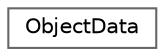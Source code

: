digraph "Graphical Class Hierarchy"
{
 // LATEX_PDF_SIZE
  bgcolor="transparent";
  edge [fontname=Helvetica,fontsize=10,labelfontname=Helvetica,labelfontsize=10];
  node [fontname=Helvetica,fontsize=10,shape=box,height=0.2,width=0.4];
  rankdir="LR";
  Node0 [id="Node000000",label="ObjectData",height=0.2,width=0.4,color="grey40", fillcolor="white", style="filled",URL="$struct_object_data.html",tooltip="Reads a CSV file that makes up the game levels."];
}
